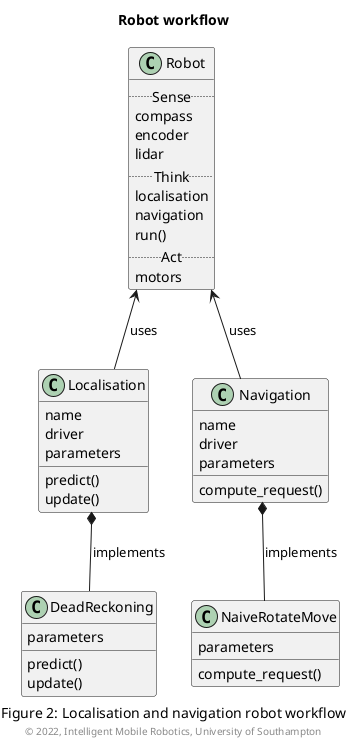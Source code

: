 @startuml workflow.png

title Robot workflow
caption Figure 2: Localisation and navigation robot workflow
footer © 2022, Intelligent Mobile Robotics, University of Southampton

class Localisation {
  {field} name
  {field} driver
  {field} parameters
  {method} predict()
  {method} update()
}

class Navigation {
  {field} name
  {field} driver
  {field} parameters
  {method} compute_request()
}

class NaiveRotateMove {
  {field} parameters
  {method} compute_request()
}

class DeadReckoning {
  {field} parameters
  {method} predict()
  {method} update()
}

class Robot {
  .. Sense ..
  {field} compass
  {field} encoder
  {field} lidar
  .. Think ..
  {field} localisation
  {field} navigation
  {method} run()
  .. Act ..
  {field} motors
}

Navigation *-- NaiveRotateMove : implements
Localisation *-- DeadReckoning : implements
Navigation -u-> Robot : uses
Localisation -u-> Robot : uses
@enduml
